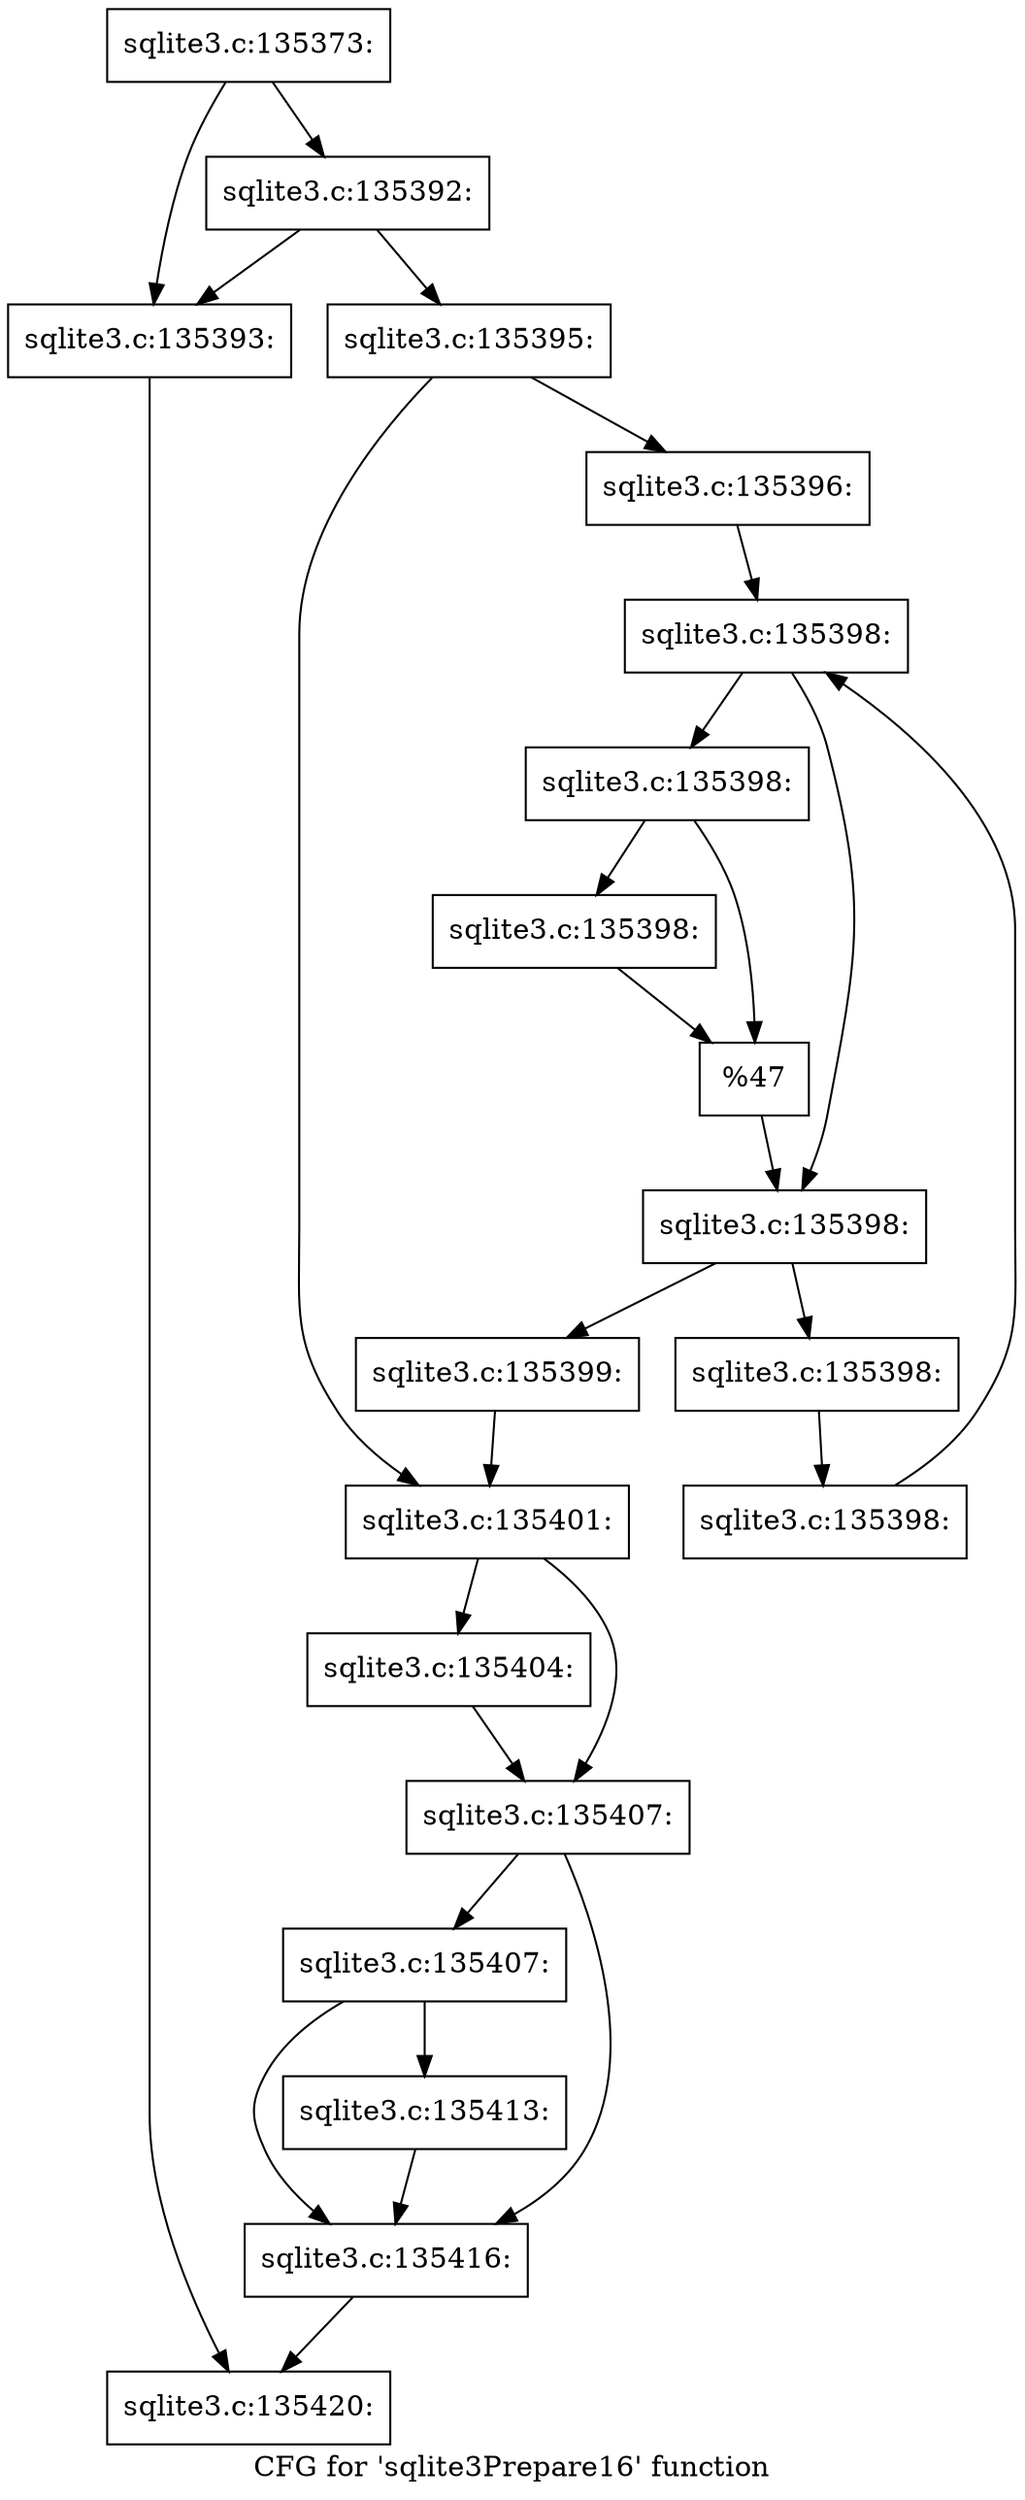 digraph "CFG for 'sqlite3Prepare16' function" {
	label="CFG for 'sqlite3Prepare16' function";

	Node0x55c0f78f98c0 [shape=record,label="{sqlite3.c:135373:}"];
	Node0x55c0f78f98c0 -> Node0x55c0f7901c50;
	Node0x55c0f78f98c0 -> Node0x55c0f7901bb0;
	Node0x55c0f7901c50 [shape=record,label="{sqlite3.c:135392:}"];
	Node0x55c0f7901c50 -> Node0x55c0f7901bb0;
	Node0x55c0f7901c50 -> Node0x55c0f7901c00;
	Node0x55c0f7901bb0 [shape=record,label="{sqlite3.c:135393:}"];
	Node0x55c0f7901bb0 -> Node0x55c0f78f9a40;
	Node0x55c0f7901c00 [shape=record,label="{sqlite3.c:135395:}"];
	Node0x55c0f7901c00 -> Node0x55c0f7902590;
	Node0x55c0f7901c00 -> Node0x55c0f79025e0;
	Node0x55c0f7902590 [shape=record,label="{sqlite3.c:135396:}"];
	Node0x55c0f7902590 -> Node0x55c0f7903200;
	Node0x55c0f7903200 [shape=record,label="{sqlite3.c:135398:}"];
	Node0x55c0f7903200 -> Node0x55c0f79034f0;
	Node0x55c0f7903200 -> Node0x55c0f79034a0;
	Node0x55c0f79034f0 [shape=record,label="{sqlite3.c:135398:}"];
	Node0x55c0f79034f0 -> Node0x55c0f7903970;
	Node0x55c0f79034f0 -> Node0x55c0f79039c0;
	Node0x55c0f79039c0 [shape=record,label="{sqlite3.c:135398:}"];
	Node0x55c0f79039c0 -> Node0x55c0f7903970;
	Node0x55c0f7903970 [shape=record,label="{%47}"];
	Node0x55c0f7903970 -> Node0x55c0f79034a0;
	Node0x55c0f79034a0 [shape=record,label="{sqlite3.c:135398:}"];
	Node0x55c0f79034a0 -> Node0x55c0f7903420;
	Node0x55c0f79034a0 -> Node0x55c0f7903050;
	Node0x55c0f7903420 [shape=record,label="{sqlite3.c:135398:}"];
	Node0x55c0f7903420 -> Node0x55c0f7903390;
	Node0x55c0f7903390 [shape=record,label="{sqlite3.c:135398:}"];
	Node0x55c0f7903390 -> Node0x55c0f7903200;
	Node0x55c0f7903050 [shape=record,label="{sqlite3.c:135399:}"];
	Node0x55c0f7903050 -> Node0x55c0f79025e0;
	Node0x55c0f79025e0 [shape=record,label="{sqlite3.c:135401:}"];
	Node0x55c0f79025e0 -> Node0x55c0f79054f0;
	Node0x55c0f79025e0 -> Node0x55c0f7905540;
	Node0x55c0f79054f0 [shape=record,label="{sqlite3.c:135404:}"];
	Node0x55c0f79054f0 -> Node0x55c0f7905540;
	Node0x55c0f7905540 [shape=record,label="{sqlite3.c:135407:}"];
	Node0x55c0f7905540 -> Node0x55c0f7905fe0;
	Node0x55c0f7905540 -> Node0x55c0f7905f90;
	Node0x55c0f7905fe0 [shape=record,label="{sqlite3.c:135407:}"];
	Node0x55c0f7905fe0 -> Node0x55c0f7905be0;
	Node0x55c0f7905fe0 -> Node0x55c0f7905f90;
	Node0x55c0f7905be0 [shape=record,label="{sqlite3.c:135413:}"];
	Node0x55c0f7905be0 -> Node0x55c0f7905f90;
	Node0x55c0f7905f90 [shape=record,label="{sqlite3.c:135416:}"];
	Node0x55c0f7905f90 -> Node0x55c0f78f9a40;
	Node0x55c0f78f9a40 [shape=record,label="{sqlite3.c:135420:}"];
}
